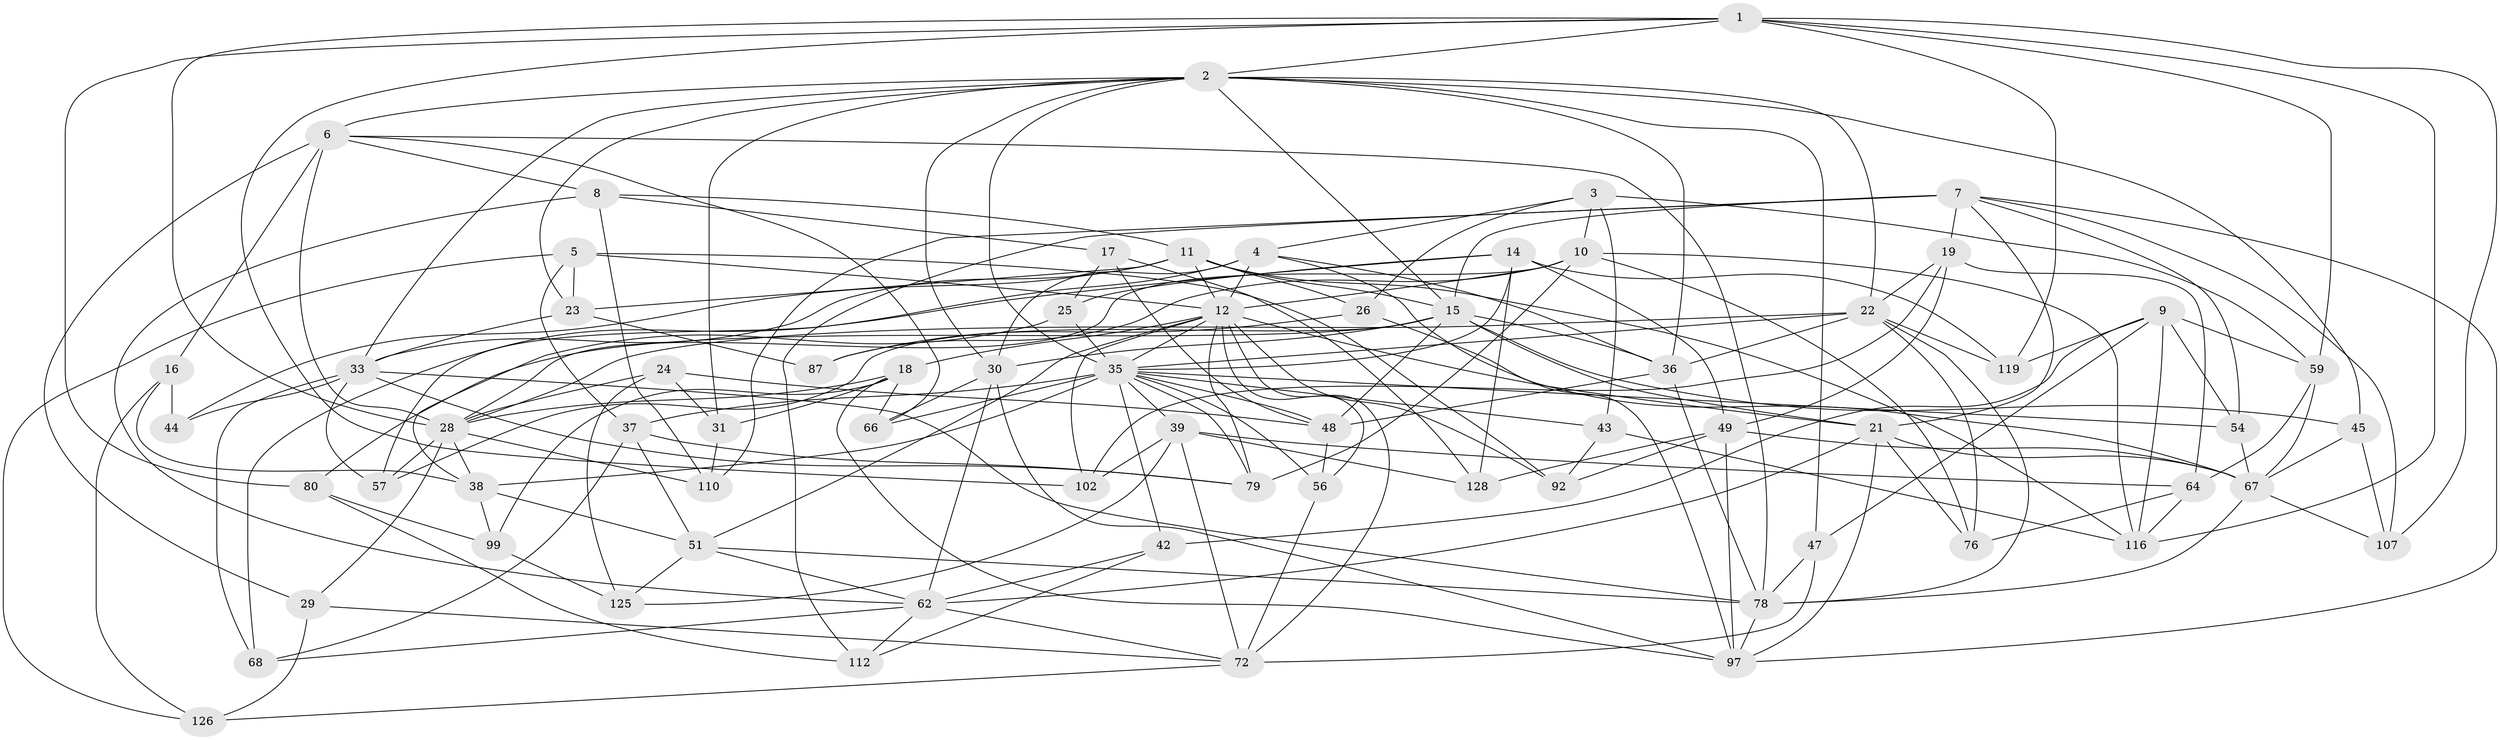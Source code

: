 // original degree distribution, {4: 1.0}
// Generated by graph-tools (version 1.1) at 2025/16/03/09/25 04:16:31]
// undirected, 69 vertices, 197 edges
graph export_dot {
graph [start="1"]
  node [color=gray90,style=filled];
  1 [super="+52+82"];
  2 [super="+115+61+83"];
  3 [super="+75"];
  4 [super="+93"];
  5 [super="+27"];
  6 [super="+41"];
  7 [super="+13+132"];
  8 [super="+104"];
  9 [super="+40"];
  10 [super="+34+46"];
  11 [super="+73+89"];
  12 [super="+135+71+50"];
  14 [super="+123"];
  15 [super="+122+20"];
  16;
  17;
  18 [super="+94"];
  19 [super="+85"];
  21 [super="+139+86"];
  22 [super="+131"];
  23 [super="+91"];
  24;
  25;
  26;
  28 [super="+121+32"];
  29;
  30 [super="+70"];
  31;
  33 [super="+53+88"];
  35 [super="+114+111+69"];
  36 [super="+117"];
  37 [super="+108"];
  38 [super="+96"];
  39 [super="+133"];
  42;
  43;
  44;
  45;
  47;
  48 [super="+63"];
  49 [super="+74"];
  51 [super="+55"];
  54;
  56;
  57;
  59 [super="+100"];
  62 [super="+84"];
  64 [super="+103"];
  66;
  67 [super="+134+137"];
  68;
  72 [super="+113+120"];
  76;
  78 [super="+105+129"];
  79 [super="+109"];
  80;
  87;
  92;
  97 [super="+127+101"];
  99;
  102;
  107;
  110;
  112;
  116 [super="+130"];
  119;
  125;
  126;
  128;
  1 -- 102;
  1 -- 119;
  1 -- 80;
  1 -- 107;
  1 -- 2;
  1 -- 116;
  1 -- 59;
  1 -- 28;
  2 -- 15;
  2 -- 23;
  2 -- 45;
  2 -- 31;
  2 -- 47;
  2 -- 33;
  2 -- 30;
  2 -- 36;
  2 -- 22;
  2 -- 35;
  2 -- 6;
  3 -- 43;
  3 -- 59 [weight=2];
  3 -- 26;
  3 -- 10;
  3 -- 4;
  4 -- 97;
  4 -- 57;
  4 -- 36;
  4 -- 30;
  4 -- 12;
  5 -- 92;
  5 -- 12 [weight=2];
  5 -- 37;
  5 -- 126;
  5 -- 23;
  6 -- 16;
  6 -- 66;
  6 -- 28;
  6 -- 8 [weight=2];
  6 -- 29;
  6 -- 78;
  7 -- 54;
  7 -- 15;
  7 -- 112;
  7 -- 97;
  7 -- 110;
  7 -- 107;
  7 -- 19;
  7 -- 21;
  8 -- 17;
  8 -- 62;
  8 -- 110;
  8 -- 11;
  9 -- 47;
  9 -- 119;
  9 -- 54;
  9 -- 42;
  9 -- 59;
  9 -- 116;
  10 -- 87 [weight=2];
  10 -- 116;
  10 -- 28;
  10 -- 79;
  10 -- 76;
  10 -- 12;
  11 -- 44;
  11 -- 15;
  11 -- 33;
  11 -- 26;
  11 -- 12;
  11 -- 116;
  11 -- 23;
  12 -- 102;
  12 -- 72 [weight=2];
  12 -- 35;
  12 -- 79 [weight=2];
  12 -- 18;
  12 -- 51;
  12 -- 56;
  12 -- 92;
  12 -- 21;
  14 -- 49;
  14 -- 119;
  14 -- 35;
  14 -- 128;
  14 -- 25;
  14 -- 68;
  15 -- 36;
  15 -- 80;
  15 -- 21;
  15 -- 57;
  15 -- 45;
  15 -- 30;
  15 -- 48;
  16 -- 44;
  16 -- 126;
  16 -- 38;
  17 -- 128;
  17 -- 25;
  17 -- 48;
  18 -- 31;
  18 -- 66;
  18 -- 99;
  18 -- 97;
  18 -- 28;
  19 -- 64 [weight=2];
  19 -- 102;
  19 -- 49;
  19 -- 22;
  21 -- 97 [weight=2];
  21 -- 67;
  21 -- 76;
  21 -- 62;
  22 -- 28;
  22 -- 78;
  22 -- 36;
  22 -- 119;
  22 -- 76;
  22 -- 35;
  23 -- 87;
  23 -- 33 [weight=2];
  24 -- 125;
  24 -- 48;
  24 -- 31;
  24 -- 28;
  25 -- 35;
  25 -- 38;
  26 -- 67;
  26 -- 87;
  28 -- 38;
  28 -- 57;
  28 -- 29;
  28 -- 110;
  29 -- 126;
  29 -- 72;
  30 -- 62;
  30 -- 97;
  30 -- 66;
  31 -- 110;
  33 -- 68;
  33 -- 78;
  33 -- 44 [weight=2];
  33 -- 79;
  33 -- 57;
  35 -- 42;
  35 -- 79;
  35 -- 48;
  35 -- 38;
  35 -- 66;
  35 -- 37 [weight=2];
  35 -- 39;
  35 -- 43;
  35 -- 54;
  35 -- 56;
  36 -- 48;
  36 -- 78;
  37 -- 68;
  37 -- 51;
  37 -- 79;
  38 -- 51;
  38 -- 99;
  39 -- 128;
  39 -- 102;
  39 -- 125;
  39 -- 64;
  39 -- 72;
  42 -- 112;
  42 -- 62;
  43 -- 92;
  43 -- 116;
  45 -- 107;
  45 -- 67;
  47 -- 78;
  47 -- 72;
  48 -- 56;
  49 -- 67;
  49 -- 97;
  49 -- 128;
  49 -- 92;
  51 -- 62;
  51 -- 125;
  51 -- 78;
  54 -- 67;
  56 -- 72;
  59 -- 67;
  59 -- 64;
  62 -- 68;
  62 -- 112;
  62 -- 72;
  64 -- 116;
  64 -- 76;
  67 -- 78;
  67 -- 107;
  72 -- 126;
  78 -- 97;
  80 -- 112;
  80 -- 99;
  99 -- 125;
}
